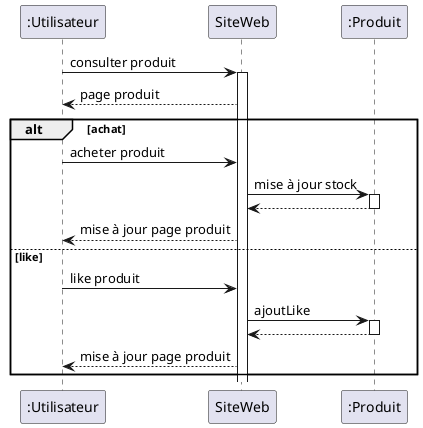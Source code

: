 @startuml Action produit utilisateur

":Utilisateur" -> SiteWeb: consulter produit
activate SiteWeb

SiteWeb --> ":Utilisateur": page produit

alt achat
":Utilisateur" -> SiteWeb: acheter produit
SiteWeb -> ":Produit": mise à jour stock
activate ":Produit"
return
SiteWeb --> ":Utilisateur": mise à jour page produit
else like
":Utilisateur" -> SiteWeb: like produit
SiteWeb -> ":Produit": ajoutLike
activate ":Produit"
return
SiteWeb --> ":Utilisateur": mise à jour page produit
end

@enduml